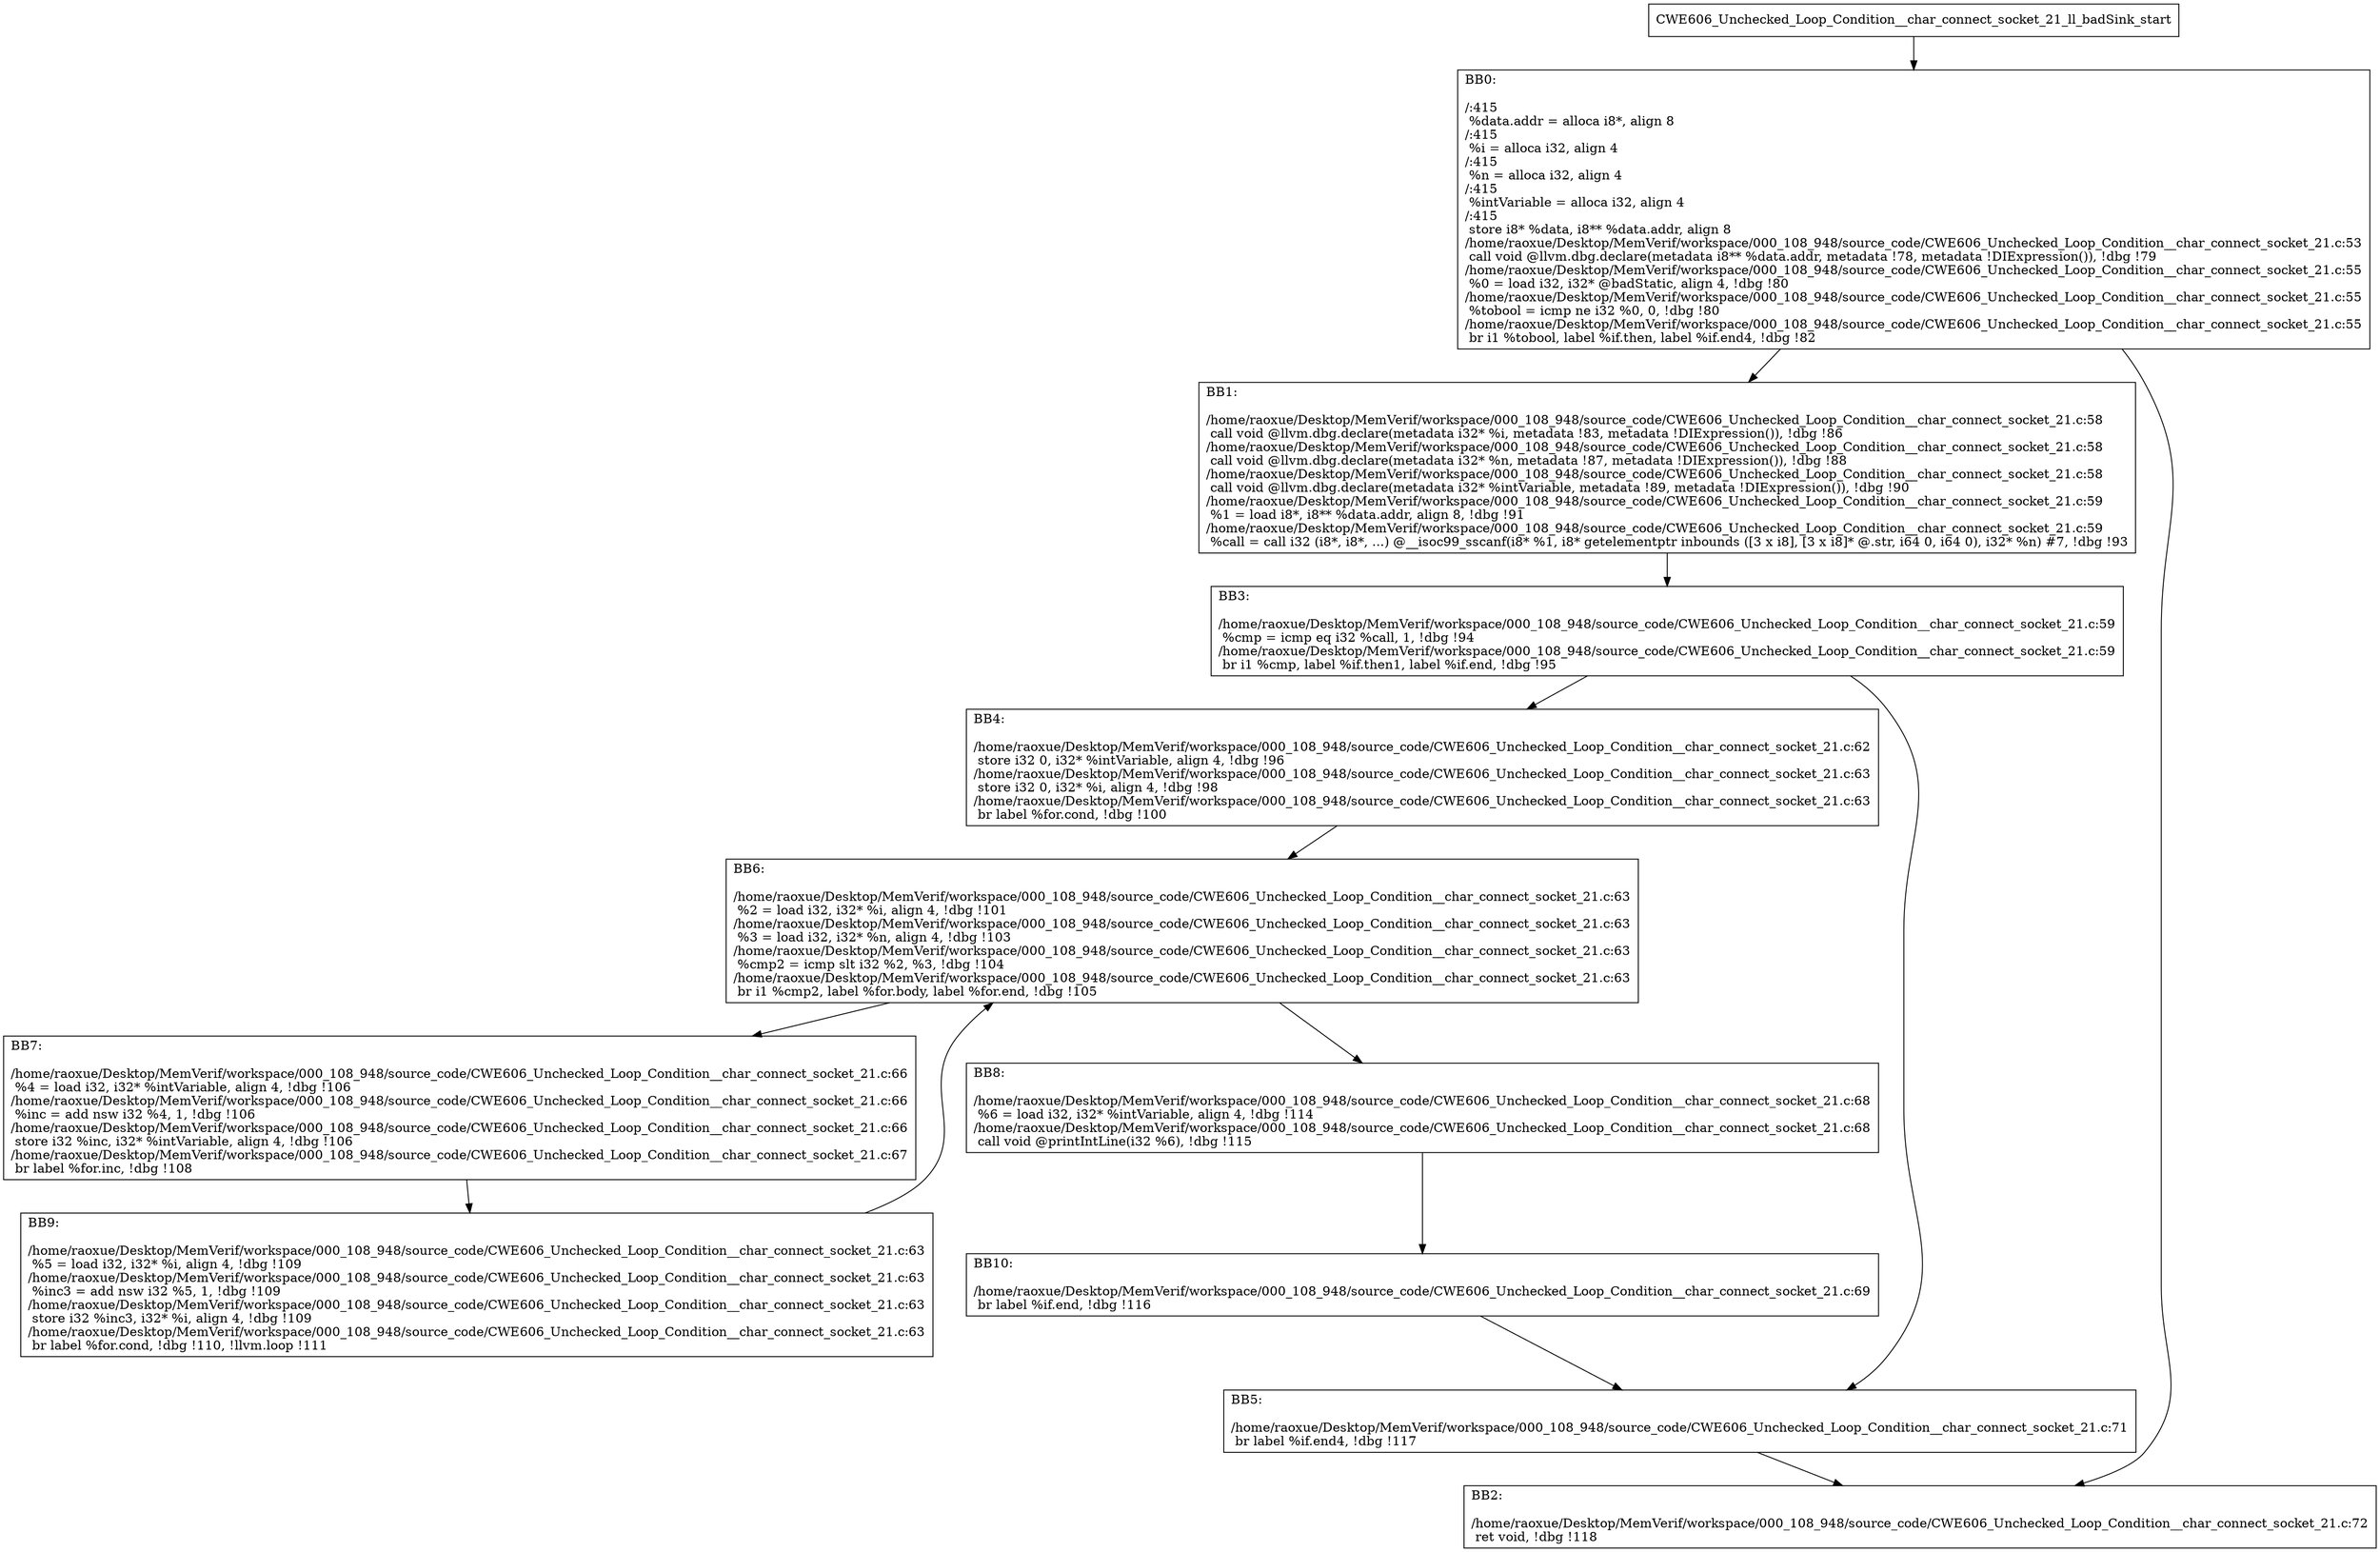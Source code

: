 digraph "CFG for'CWE606_Unchecked_Loop_Condition__char_connect_socket_21_ll_badSink' function" {
	BBCWE606_Unchecked_Loop_Condition__char_connect_socket_21_ll_badSink_start[shape=record,label="{CWE606_Unchecked_Loop_Condition__char_connect_socket_21_ll_badSink_start}"];
	BBCWE606_Unchecked_Loop_Condition__char_connect_socket_21_ll_badSink_start-> CWE606_Unchecked_Loop_Condition__char_connect_socket_21_ll_badSinkBB0;
	CWE606_Unchecked_Loop_Condition__char_connect_socket_21_ll_badSinkBB0 [shape=record, label="{BB0:\l\l/:415\l
  %data.addr = alloca i8*, align 8\l
/:415\l
  %i = alloca i32, align 4\l
/:415\l
  %n = alloca i32, align 4\l
/:415\l
  %intVariable = alloca i32, align 4\l
/:415\l
  store i8* %data, i8** %data.addr, align 8\l
/home/raoxue/Desktop/MemVerif/workspace/000_108_948/source_code/CWE606_Unchecked_Loop_Condition__char_connect_socket_21.c:53\l
  call void @llvm.dbg.declare(metadata i8** %data.addr, metadata !78, metadata !DIExpression()), !dbg !79\l
/home/raoxue/Desktop/MemVerif/workspace/000_108_948/source_code/CWE606_Unchecked_Loop_Condition__char_connect_socket_21.c:55\l
  %0 = load i32, i32* @badStatic, align 4, !dbg !80\l
/home/raoxue/Desktop/MemVerif/workspace/000_108_948/source_code/CWE606_Unchecked_Loop_Condition__char_connect_socket_21.c:55\l
  %tobool = icmp ne i32 %0, 0, !dbg !80\l
/home/raoxue/Desktop/MemVerif/workspace/000_108_948/source_code/CWE606_Unchecked_Loop_Condition__char_connect_socket_21.c:55\l
  br i1 %tobool, label %if.then, label %if.end4, !dbg !82\l
}"];
	CWE606_Unchecked_Loop_Condition__char_connect_socket_21_ll_badSinkBB0-> CWE606_Unchecked_Loop_Condition__char_connect_socket_21_ll_badSinkBB1;
	CWE606_Unchecked_Loop_Condition__char_connect_socket_21_ll_badSinkBB0-> CWE606_Unchecked_Loop_Condition__char_connect_socket_21_ll_badSinkBB2;
	CWE606_Unchecked_Loop_Condition__char_connect_socket_21_ll_badSinkBB1 [shape=record, label="{BB1:\l\l/home/raoxue/Desktop/MemVerif/workspace/000_108_948/source_code/CWE606_Unchecked_Loop_Condition__char_connect_socket_21.c:58\l
  call void @llvm.dbg.declare(metadata i32* %i, metadata !83, metadata !DIExpression()), !dbg !86\l
/home/raoxue/Desktop/MemVerif/workspace/000_108_948/source_code/CWE606_Unchecked_Loop_Condition__char_connect_socket_21.c:58\l
  call void @llvm.dbg.declare(metadata i32* %n, metadata !87, metadata !DIExpression()), !dbg !88\l
/home/raoxue/Desktop/MemVerif/workspace/000_108_948/source_code/CWE606_Unchecked_Loop_Condition__char_connect_socket_21.c:58\l
  call void @llvm.dbg.declare(metadata i32* %intVariable, metadata !89, metadata !DIExpression()), !dbg !90\l
/home/raoxue/Desktop/MemVerif/workspace/000_108_948/source_code/CWE606_Unchecked_Loop_Condition__char_connect_socket_21.c:59\l
  %1 = load i8*, i8** %data.addr, align 8, !dbg !91\l
/home/raoxue/Desktop/MemVerif/workspace/000_108_948/source_code/CWE606_Unchecked_Loop_Condition__char_connect_socket_21.c:59\l
  %call = call i32 (i8*, i8*, ...) @__isoc99_sscanf(i8* %1, i8* getelementptr inbounds ([3 x i8], [3 x i8]* @.str, i64 0, i64 0), i32* %n) #7, !dbg !93\l
}"];
	CWE606_Unchecked_Loop_Condition__char_connect_socket_21_ll_badSinkBB1-> CWE606_Unchecked_Loop_Condition__char_connect_socket_21_ll_badSinkBB3;
	CWE606_Unchecked_Loop_Condition__char_connect_socket_21_ll_badSinkBB3 [shape=record, label="{BB3:\l\l/home/raoxue/Desktop/MemVerif/workspace/000_108_948/source_code/CWE606_Unchecked_Loop_Condition__char_connect_socket_21.c:59\l
  %cmp = icmp eq i32 %call, 1, !dbg !94\l
/home/raoxue/Desktop/MemVerif/workspace/000_108_948/source_code/CWE606_Unchecked_Loop_Condition__char_connect_socket_21.c:59\l
  br i1 %cmp, label %if.then1, label %if.end, !dbg !95\l
}"];
	CWE606_Unchecked_Loop_Condition__char_connect_socket_21_ll_badSinkBB3-> CWE606_Unchecked_Loop_Condition__char_connect_socket_21_ll_badSinkBB4;
	CWE606_Unchecked_Loop_Condition__char_connect_socket_21_ll_badSinkBB3-> CWE606_Unchecked_Loop_Condition__char_connect_socket_21_ll_badSinkBB5;
	CWE606_Unchecked_Loop_Condition__char_connect_socket_21_ll_badSinkBB4 [shape=record, label="{BB4:\l\l/home/raoxue/Desktop/MemVerif/workspace/000_108_948/source_code/CWE606_Unchecked_Loop_Condition__char_connect_socket_21.c:62\l
  store i32 0, i32* %intVariable, align 4, !dbg !96\l
/home/raoxue/Desktop/MemVerif/workspace/000_108_948/source_code/CWE606_Unchecked_Loop_Condition__char_connect_socket_21.c:63\l
  store i32 0, i32* %i, align 4, !dbg !98\l
/home/raoxue/Desktop/MemVerif/workspace/000_108_948/source_code/CWE606_Unchecked_Loop_Condition__char_connect_socket_21.c:63\l
  br label %for.cond, !dbg !100\l
}"];
	CWE606_Unchecked_Loop_Condition__char_connect_socket_21_ll_badSinkBB4-> CWE606_Unchecked_Loop_Condition__char_connect_socket_21_ll_badSinkBB6;
	CWE606_Unchecked_Loop_Condition__char_connect_socket_21_ll_badSinkBB6 [shape=record, label="{BB6:\l\l/home/raoxue/Desktop/MemVerif/workspace/000_108_948/source_code/CWE606_Unchecked_Loop_Condition__char_connect_socket_21.c:63\l
  %2 = load i32, i32* %i, align 4, !dbg !101\l
/home/raoxue/Desktop/MemVerif/workspace/000_108_948/source_code/CWE606_Unchecked_Loop_Condition__char_connect_socket_21.c:63\l
  %3 = load i32, i32* %n, align 4, !dbg !103\l
/home/raoxue/Desktop/MemVerif/workspace/000_108_948/source_code/CWE606_Unchecked_Loop_Condition__char_connect_socket_21.c:63\l
  %cmp2 = icmp slt i32 %2, %3, !dbg !104\l
/home/raoxue/Desktop/MemVerif/workspace/000_108_948/source_code/CWE606_Unchecked_Loop_Condition__char_connect_socket_21.c:63\l
  br i1 %cmp2, label %for.body, label %for.end, !dbg !105\l
}"];
	CWE606_Unchecked_Loop_Condition__char_connect_socket_21_ll_badSinkBB6-> CWE606_Unchecked_Loop_Condition__char_connect_socket_21_ll_badSinkBB7;
	CWE606_Unchecked_Loop_Condition__char_connect_socket_21_ll_badSinkBB6-> CWE606_Unchecked_Loop_Condition__char_connect_socket_21_ll_badSinkBB8;
	CWE606_Unchecked_Loop_Condition__char_connect_socket_21_ll_badSinkBB7 [shape=record, label="{BB7:\l\l/home/raoxue/Desktop/MemVerif/workspace/000_108_948/source_code/CWE606_Unchecked_Loop_Condition__char_connect_socket_21.c:66\l
  %4 = load i32, i32* %intVariable, align 4, !dbg !106\l
/home/raoxue/Desktop/MemVerif/workspace/000_108_948/source_code/CWE606_Unchecked_Loop_Condition__char_connect_socket_21.c:66\l
  %inc = add nsw i32 %4, 1, !dbg !106\l
/home/raoxue/Desktop/MemVerif/workspace/000_108_948/source_code/CWE606_Unchecked_Loop_Condition__char_connect_socket_21.c:66\l
  store i32 %inc, i32* %intVariable, align 4, !dbg !106\l
/home/raoxue/Desktop/MemVerif/workspace/000_108_948/source_code/CWE606_Unchecked_Loop_Condition__char_connect_socket_21.c:67\l
  br label %for.inc, !dbg !108\l
}"];
	CWE606_Unchecked_Loop_Condition__char_connect_socket_21_ll_badSinkBB7-> CWE606_Unchecked_Loop_Condition__char_connect_socket_21_ll_badSinkBB9;
	CWE606_Unchecked_Loop_Condition__char_connect_socket_21_ll_badSinkBB9 [shape=record, label="{BB9:\l\l/home/raoxue/Desktop/MemVerif/workspace/000_108_948/source_code/CWE606_Unchecked_Loop_Condition__char_connect_socket_21.c:63\l
  %5 = load i32, i32* %i, align 4, !dbg !109\l
/home/raoxue/Desktop/MemVerif/workspace/000_108_948/source_code/CWE606_Unchecked_Loop_Condition__char_connect_socket_21.c:63\l
  %inc3 = add nsw i32 %5, 1, !dbg !109\l
/home/raoxue/Desktop/MemVerif/workspace/000_108_948/source_code/CWE606_Unchecked_Loop_Condition__char_connect_socket_21.c:63\l
  store i32 %inc3, i32* %i, align 4, !dbg !109\l
/home/raoxue/Desktop/MemVerif/workspace/000_108_948/source_code/CWE606_Unchecked_Loop_Condition__char_connect_socket_21.c:63\l
  br label %for.cond, !dbg !110, !llvm.loop !111\l
}"];
	CWE606_Unchecked_Loop_Condition__char_connect_socket_21_ll_badSinkBB9-> CWE606_Unchecked_Loop_Condition__char_connect_socket_21_ll_badSinkBB6;
	CWE606_Unchecked_Loop_Condition__char_connect_socket_21_ll_badSinkBB8 [shape=record, label="{BB8:\l\l/home/raoxue/Desktop/MemVerif/workspace/000_108_948/source_code/CWE606_Unchecked_Loop_Condition__char_connect_socket_21.c:68\l
  %6 = load i32, i32* %intVariable, align 4, !dbg !114\l
/home/raoxue/Desktop/MemVerif/workspace/000_108_948/source_code/CWE606_Unchecked_Loop_Condition__char_connect_socket_21.c:68\l
  call void @printIntLine(i32 %6), !dbg !115\l
}"];
	CWE606_Unchecked_Loop_Condition__char_connect_socket_21_ll_badSinkBB8-> CWE606_Unchecked_Loop_Condition__char_connect_socket_21_ll_badSinkBB10;
	CWE606_Unchecked_Loop_Condition__char_connect_socket_21_ll_badSinkBB10 [shape=record, label="{BB10:\l\l/home/raoxue/Desktop/MemVerif/workspace/000_108_948/source_code/CWE606_Unchecked_Loop_Condition__char_connect_socket_21.c:69\l
  br label %if.end, !dbg !116\l
}"];
	CWE606_Unchecked_Loop_Condition__char_connect_socket_21_ll_badSinkBB10-> CWE606_Unchecked_Loop_Condition__char_connect_socket_21_ll_badSinkBB5;
	CWE606_Unchecked_Loop_Condition__char_connect_socket_21_ll_badSinkBB5 [shape=record, label="{BB5:\l\l/home/raoxue/Desktop/MemVerif/workspace/000_108_948/source_code/CWE606_Unchecked_Loop_Condition__char_connect_socket_21.c:71\l
  br label %if.end4, !dbg !117\l
}"];
	CWE606_Unchecked_Loop_Condition__char_connect_socket_21_ll_badSinkBB5-> CWE606_Unchecked_Loop_Condition__char_connect_socket_21_ll_badSinkBB2;
	CWE606_Unchecked_Loop_Condition__char_connect_socket_21_ll_badSinkBB2 [shape=record, label="{BB2:\l\l/home/raoxue/Desktop/MemVerif/workspace/000_108_948/source_code/CWE606_Unchecked_Loop_Condition__char_connect_socket_21.c:72\l
  ret void, !dbg !118\l
}"];
}
